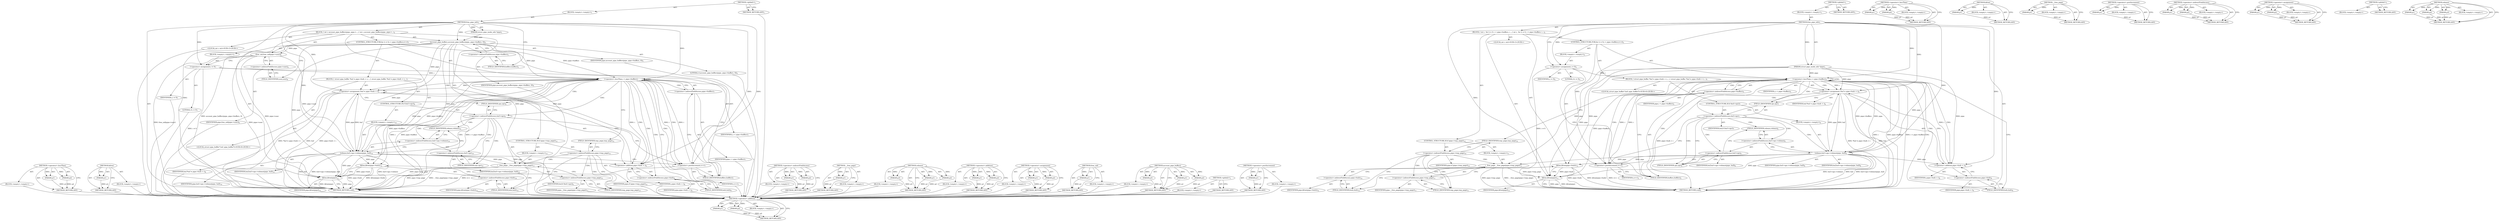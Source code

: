 digraph "&lt;operator&gt;.postIncrement" {
vulnerable_101 [label=<(METHOD,&lt;operator&gt;.addition)>];
vulnerable_102 [label=<(PARAM,p1)>];
vulnerable_103 [label=<(PARAM,p2)>];
vulnerable_104 [label=<(BLOCK,&lt;empty&gt;,&lt;empty&gt;)>];
vulnerable_105 [label=<(METHOD_RETURN,ANY)>];
vulnerable_6 [label=<(METHOD,&lt;global&gt;)<SUB>1</SUB>>];
vulnerable_7 [label=<(BLOCK,&lt;empty&gt;,&lt;empty&gt;)<SUB>1</SUB>>];
vulnerable_8 [label=<(METHOD,free_pipe_info)<SUB>1</SUB>>];
vulnerable_9 [label=<(PARAM,struct pipe_inode_info *pipe)<SUB>1</SUB>>];
vulnerable_10 [label=<(BLOCK,{
 	int i;
 
 	for (i = 0; i &lt; pipe-&gt;buffers; i...,{
 	int i;
 
 	for (i = 0; i &lt; pipe-&gt;buffers; i...)<SUB>2</SUB>>];
vulnerable_11 [label="<(LOCAL,int i: int)<SUB>3</SUB>>"];
vulnerable_12 [label=<(CONTROL_STRUCTURE,FOR,for (i = 0;i &lt; pipe-&gt;buffers;i++))<SUB>5</SUB>>];
vulnerable_13 [label=<(BLOCK,&lt;empty&gt;,&lt;empty&gt;)<SUB>5</SUB>>];
vulnerable_14 [label=<(&lt;operator&gt;.assignment,i = 0)<SUB>5</SUB>>];
vulnerable_15 [label=<(IDENTIFIER,i,i = 0)<SUB>5</SUB>>];
vulnerable_16 [label=<(LITERAL,0,i = 0)<SUB>5</SUB>>];
vulnerable_17 [label=<(&lt;operator&gt;.lessThan,i &lt; pipe-&gt;buffers)<SUB>5</SUB>>];
vulnerable_18 [label=<(IDENTIFIER,i,i &lt; pipe-&gt;buffers)<SUB>5</SUB>>];
vulnerable_19 [label=<(&lt;operator&gt;.indirectFieldAccess,pipe-&gt;buffers)<SUB>5</SUB>>];
vulnerable_20 [label=<(IDENTIFIER,pipe,i &lt; pipe-&gt;buffers)<SUB>5</SUB>>];
vulnerable_21 [label=<(FIELD_IDENTIFIER,buffers,buffers)<SUB>5</SUB>>];
vulnerable_22 [label=<(&lt;operator&gt;.postIncrement,i++)<SUB>5</SUB>>];
vulnerable_23 [label=<(IDENTIFIER,i,i++)<SUB>5</SUB>>];
vulnerable_24 [label=<(BLOCK,{
 		struct pipe_buffer *buf = pipe-&gt;bufs + i;
...,{
 		struct pipe_buffer *buf = pipe-&gt;bufs + i;
...)<SUB>5</SUB>>];
vulnerable_25 [label="<(LOCAL,struct pipe_buffer* buf: pipe_buffer*)<SUB>6</SUB>>"];
vulnerable_26 [label=<(&lt;operator&gt;.assignment,*buf = pipe-&gt;bufs + i)<SUB>6</SUB>>];
vulnerable_27 [label=<(IDENTIFIER,buf,*buf = pipe-&gt;bufs + i)<SUB>6</SUB>>];
vulnerable_28 [label=<(&lt;operator&gt;.addition,pipe-&gt;bufs + i)<SUB>6</SUB>>];
vulnerable_29 [label=<(&lt;operator&gt;.indirectFieldAccess,pipe-&gt;bufs)<SUB>6</SUB>>];
vulnerable_30 [label=<(IDENTIFIER,pipe,pipe-&gt;bufs + i)<SUB>6</SUB>>];
vulnerable_31 [label=<(FIELD_IDENTIFIER,bufs,bufs)<SUB>6</SUB>>];
vulnerable_32 [label=<(IDENTIFIER,i,pipe-&gt;bufs + i)<SUB>6</SUB>>];
vulnerable_33 [label=<(CONTROL_STRUCTURE,IF,if (buf-&gt;ops))<SUB>7</SUB>>];
vulnerable_34 [label=<(&lt;operator&gt;.indirectFieldAccess,buf-&gt;ops)<SUB>7</SUB>>];
vulnerable_35 [label=<(IDENTIFIER,buf,if (buf-&gt;ops))<SUB>7</SUB>>];
vulnerable_36 [label=<(FIELD_IDENTIFIER,ops,ops)<SUB>7</SUB>>];
vulnerable_37 [label=<(BLOCK,&lt;empty&gt;,&lt;empty&gt;)<SUB>8</SUB>>];
vulnerable_38 [label=<(release,buf-&gt;ops-&gt;release(pipe, buf))<SUB>8</SUB>>];
vulnerable_39 [label=<(&lt;operator&gt;.indirectFieldAccess,buf-&gt;ops-&gt;release)<SUB>8</SUB>>];
vulnerable_40 [label=<(&lt;operator&gt;.indirectFieldAccess,buf-&gt;ops)<SUB>8</SUB>>];
vulnerable_41 [label=<(IDENTIFIER,buf,buf-&gt;ops-&gt;release(pipe, buf))<SUB>8</SUB>>];
vulnerable_42 [label=<(FIELD_IDENTIFIER,ops,ops)<SUB>8</SUB>>];
vulnerable_43 [label=<(FIELD_IDENTIFIER,release,release)<SUB>8</SUB>>];
vulnerable_44 [label=<(IDENTIFIER,pipe,buf-&gt;ops-&gt;release(pipe, buf))<SUB>8</SUB>>];
vulnerable_45 [label=<(IDENTIFIER,buf,buf-&gt;ops-&gt;release(pipe, buf))<SUB>8</SUB>>];
vulnerable_46 [label=<(CONTROL_STRUCTURE,IF,if (pipe-&gt;tmp_page))<SUB>10</SUB>>];
vulnerable_47 [label=<(&lt;operator&gt;.indirectFieldAccess,pipe-&gt;tmp_page)<SUB>10</SUB>>];
vulnerable_48 [label=<(IDENTIFIER,pipe,if (pipe-&gt;tmp_page))<SUB>10</SUB>>];
vulnerable_49 [label=<(FIELD_IDENTIFIER,tmp_page,tmp_page)<SUB>10</SUB>>];
vulnerable_50 [label=<(BLOCK,&lt;empty&gt;,&lt;empty&gt;)<SUB>11</SUB>>];
vulnerable_51 [label=<(__free_page,__free_page(pipe-&gt;tmp_page))<SUB>11</SUB>>];
vulnerable_52 [label=<(&lt;operator&gt;.indirectFieldAccess,pipe-&gt;tmp_page)<SUB>11</SUB>>];
vulnerable_53 [label=<(IDENTIFIER,pipe,__free_page(pipe-&gt;tmp_page))<SUB>11</SUB>>];
vulnerable_54 [label=<(FIELD_IDENTIFIER,tmp_page,tmp_page)<SUB>11</SUB>>];
vulnerable_55 [label=<(kfree,kfree(pipe-&gt;bufs))<SUB>12</SUB>>];
vulnerable_56 [label=<(&lt;operator&gt;.indirectFieldAccess,pipe-&gt;bufs)<SUB>12</SUB>>];
vulnerable_57 [label=<(IDENTIFIER,pipe,kfree(pipe-&gt;bufs))<SUB>12</SUB>>];
vulnerable_58 [label=<(FIELD_IDENTIFIER,bufs,bufs)<SUB>12</SUB>>];
vulnerable_59 [label=<(kfree,kfree(pipe))<SUB>13</SUB>>];
vulnerable_60 [label=<(IDENTIFIER,pipe,kfree(pipe))<SUB>13</SUB>>];
vulnerable_61 [label=<(METHOD_RETURN,void)<SUB>1</SUB>>];
vulnerable_63 [label=<(METHOD_RETURN,ANY)<SUB>1</SUB>>];
vulnerable_87 [label=<(METHOD,&lt;operator&gt;.lessThan)>];
vulnerable_88 [label=<(PARAM,p1)>];
vulnerable_89 [label=<(PARAM,p2)>];
vulnerable_90 [label=<(BLOCK,&lt;empty&gt;,&lt;empty&gt;)>];
vulnerable_91 [label=<(METHOD_RETURN,ANY)>];
vulnerable_116 [label=<(METHOD,kfree)>];
vulnerable_117 [label=<(PARAM,p1)>];
vulnerable_118 [label=<(BLOCK,&lt;empty&gt;,&lt;empty&gt;)>];
vulnerable_119 [label=<(METHOD_RETURN,ANY)>];
vulnerable_112 [label=<(METHOD,__free_page)>];
vulnerable_113 [label=<(PARAM,p1)>];
vulnerable_114 [label=<(BLOCK,&lt;empty&gt;,&lt;empty&gt;)>];
vulnerable_115 [label=<(METHOD_RETURN,ANY)>];
vulnerable_97 [label=<(METHOD,&lt;operator&gt;.postIncrement)>];
vulnerable_98 [label=<(PARAM,p1)>];
vulnerable_99 [label=<(BLOCK,&lt;empty&gt;,&lt;empty&gt;)>];
vulnerable_100 [label=<(METHOD_RETURN,ANY)>];
vulnerable_92 [label=<(METHOD,&lt;operator&gt;.indirectFieldAccess)>];
vulnerable_93 [label=<(PARAM,p1)>];
vulnerable_94 [label=<(PARAM,p2)>];
vulnerable_95 [label=<(BLOCK,&lt;empty&gt;,&lt;empty&gt;)>];
vulnerable_96 [label=<(METHOD_RETURN,ANY)>];
vulnerable_82 [label=<(METHOD,&lt;operator&gt;.assignment)>];
vulnerable_83 [label=<(PARAM,p1)>];
vulnerable_84 [label=<(PARAM,p2)>];
vulnerable_85 [label=<(BLOCK,&lt;empty&gt;,&lt;empty&gt;)>];
vulnerable_86 [label=<(METHOD_RETURN,ANY)>];
vulnerable_76 [label=<(METHOD,&lt;global&gt;)<SUB>1</SUB>>];
vulnerable_77 [label=<(BLOCK,&lt;empty&gt;,&lt;empty&gt;)>];
vulnerable_78 [label=<(METHOD_RETURN,ANY)>];
vulnerable_106 [label=<(METHOD,release)>];
vulnerable_107 [label=<(PARAM,p1)>];
vulnerable_108 [label=<(PARAM,p2)>];
vulnerable_109 [label=<(PARAM,p3)>];
vulnerable_110 [label=<(BLOCK,&lt;empty&gt;,&lt;empty&gt;)>];
vulnerable_111 [label=<(METHOD_RETURN,ANY)>];
fixed_112 [label=<(METHOD,&lt;operator&gt;.lessThan)>];
fixed_113 [label=<(PARAM,p1)>];
fixed_114 [label=<(PARAM,p2)>];
fixed_115 [label=<(BLOCK,&lt;empty&gt;,&lt;empty&gt;)>];
fixed_116 [label=<(METHOD_RETURN,ANY)>];
fixed_136 [label=<(METHOD,kfree)>];
fixed_137 [label=<(PARAM,p1)>];
fixed_138 [label=<(BLOCK,&lt;empty&gt;,&lt;empty&gt;)>];
fixed_139 [label=<(METHOD_RETURN,ANY)>];
fixed_6 [label=<(METHOD,&lt;global&gt;)<SUB>1</SUB>>];
fixed_7 [label=<(BLOCK,&lt;empty&gt;,&lt;empty&gt;)<SUB>1</SUB>>];
fixed_8 [label=<(METHOD,free_pipe_info)<SUB>1</SUB>>];
fixed_9 [label=<(PARAM,struct pipe_inode_info *pipe)<SUB>1</SUB>>];
fixed_10 [label=<(BLOCK,{
 	int i;
 
	account_pipe_buffers(pipe, pipe-&gt;...,{
 	int i;
 
	account_pipe_buffers(pipe, pipe-&gt;...)<SUB>2</SUB>>];
fixed_11 [label="<(LOCAL,int i: int)<SUB>3</SUB>>"];
fixed_12 [label=<(account_pipe_buffers,account_pipe_buffers(pipe, pipe-&gt;buffers, 0))<SUB>5</SUB>>];
fixed_13 [label=<(IDENTIFIER,pipe,account_pipe_buffers(pipe, pipe-&gt;buffers, 0))<SUB>5</SUB>>];
fixed_14 [label=<(&lt;operator&gt;.indirectFieldAccess,pipe-&gt;buffers)<SUB>5</SUB>>];
fixed_15 [label=<(IDENTIFIER,pipe,account_pipe_buffers(pipe, pipe-&gt;buffers, 0))<SUB>5</SUB>>];
fixed_16 [label=<(FIELD_IDENTIFIER,buffers,buffers)<SUB>5</SUB>>];
fixed_17 [label=<(LITERAL,0,account_pipe_buffers(pipe, pipe-&gt;buffers, 0))<SUB>5</SUB>>];
fixed_18 [label=<(free_uid,free_uid(pipe-&gt;user))<SUB>6</SUB>>];
fixed_19 [label=<(&lt;operator&gt;.indirectFieldAccess,pipe-&gt;user)<SUB>6</SUB>>];
fixed_20 [label=<(IDENTIFIER,pipe,free_uid(pipe-&gt;user))<SUB>6</SUB>>];
fixed_21 [label=<(FIELD_IDENTIFIER,user,user)<SUB>6</SUB>>];
fixed_22 [label=<(CONTROL_STRUCTURE,FOR,for (i = 0;i &lt; pipe-&gt;buffers;i++))<SUB>7</SUB>>];
fixed_23 [label=<(BLOCK,&lt;empty&gt;,&lt;empty&gt;)<SUB>7</SUB>>];
fixed_24 [label=<(&lt;operator&gt;.assignment,i = 0)<SUB>7</SUB>>];
fixed_25 [label=<(IDENTIFIER,i,i = 0)<SUB>7</SUB>>];
fixed_26 [label=<(LITERAL,0,i = 0)<SUB>7</SUB>>];
fixed_27 [label=<(&lt;operator&gt;.lessThan,i &lt; pipe-&gt;buffers)<SUB>7</SUB>>];
fixed_28 [label=<(IDENTIFIER,i,i &lt; pipe-&gt;buffers)<SUB>7</SUB>>];
fixed_29 [label=<(&lt;operator&gt;.indirectFieldAccess,pipe-&gt;buffers)<SUB>7</SUB>>];
fixed_30 [label=<(IDENTIFIER,pipe,i &lt; pipe-&gt;buffers)<SUB>7</SUB>>];
fixed_31 [label=<(FIELD_IDENTIFIER,buffers,buffers)<SUB>7</SUB>>];
fixed_32 [label=<(&lt;operator&gt;.postIncrement,i++)<SUB>7</SUB>>];
fixed_33 [label=<(IDENTIFIER,i,i++)<SUB>7</SUB>>];
fixed_34 [label=<(BLOCK,{
 		struct pipe_buffer *buf = pipe-&gt;bufs + i;
...,{
 		struct pipe_buffer *buf = pipe-&gt;bufs + i;
...)<SUB>7</SUB>>];
fixed_35 [label="<(LOCAL,struct pipe_buffer* buf: pipe_buffer*)<SUB>8</SUB>>"];
fixed_36 [label=<(&lt;operator&gt;.assignment,*buf = pipe-&gt;bufs + i)<SUB>8</SUB>>];
fixed_37 [label=<(IDENTIFIER,buf,*buf = pipe-&gt;bufs + i)<SUB>8</SUB>>];
fixed_38 [label=<(&lt;operator&gt;.addition,pipe-&gt;bufs + i)<SUB>8</SUB>>];
fixed_39 [label=<(&lt;operator&gt;.indirectFieldAccess,pipe-&gt;bufs)<SUB>8</SUB>>];
fixed_40 [label=<(IDENTIFIER,pipe,pipe-&gt;bufs + i)<SUB>8</SUB>>];
fixed_41 [label=<(FIELD_IDENTIFIER,bufs,bufs)<SUB>8</SUB>>];
fixed_42 [label=<(IDENTIFIER,i,pipe-&gt;bufs + i)<SUB>8</SUB>>];
fixed_43 [label=<(CONTROL_STRUCTURE,IF,if (buf-&gt;ops))<SUB>9</SUB>>];
fixed_44 [label=<(&lt;operator&gt;.indirectFieldAccess,buf-&gt;ops)<SUB>9</SUB>>];
fixed_45 [label=<(IDENTIFIER,buf,if (buf-&gt;ops))<SUB>9</SUB>>];
fixed_46 [label=<(FIELD_IDENTIFIER,ops,ops)<SUB>9</SUB>>];
fixed_47 [label=<(BLOCK,&lt;empty&gt;,&lt;empty&gt;)<SUB>10</SUB>>];
fixed_48 [label=<(release,buf-&gt;ops-&gt;release(pipe, buf))<SUB>10</SUB>>];
fixed_49 [label=<(&lt;operator&gt;.indirectFieldAccess,buf-&gt;ops-&gt;release)<SUB>10</SUB>>];
fixed_50 [label=<(&lt;operator&gt;.indirectFieldAccess,buf-&gt;ops)<SUB>10</SUB>>];
fixed_51 [label=<(IDENTIFIER,buf,buf-&gt;ops-&gt;release(pipe, buf))<SUB>10</SUB>>];
fixed_52 [label=<(FIELD_IDENTIFIER,ops,ops)<SUB>10</SUB>>];
fixed_53 [label=<(FIELD_IDENTIFIER,release,release)<SUB>10</SUB>>];
fixed_54 [label=<(IDENTIFIER,pipe,buf-&gt;ops-&gt;release(pipe, buf))<SUB>10</SUB>>];
fixed_55 [label=<(IDENTIFIER,buf,buf-&gt;ops-&gt;release(pipe, buf))<SUB>10</SUB>>];
fixed_56 [label=<(CONTROL_STRUCTURE,IF,if (pipe-&gt;tmp_page))<SUB>12</SUB>>];
fixed_57 [label=<(&lt;operator&gt;.indirectFieldAccess,pipe-&gt;tmp_page)<SUB>12</SUB>>];
fixed_58 [label=<(IDENTIFIER,pipe,if (pipe-&gt;tmp_page))<SUB>12</SUB>>];
fixed_59 [label=<(FIELD_IDENTIFIER,tmp_page,tmp_page)<SUB>12</SUB>>];
fixed_60 [label=<(BLOCK,&lt;empty&gt;,&lt;empty&gt;)<SUB>13</SUB>>];
fixed_61 [label=<(__free_page,__free_page(pipe-&gt;tmp_page))<SUB>13</SUB>>];
fixed_62 [label=<(&lt;operator&gt;.indirectFieldAccess,pipe-&gt;tmp_page)<SUB>13</SUB>>];
fixed_63 [label=<(IDENTIFIER,pipe,__free_page(pipe-&gt;tmp_page))<SUB>13</SUB>>];
fixed_64 [label=<(FIELD_IDENTIFIER,tmp_page,tmp_page)<SUB>13</SUB>>];
fixed_65 [label=<(kfree,kfree(pipe-&gt;bufs))<SUB>14</SUB>>];
fixed_66 [label=<(&lt;operator&gt;.indirectFieldAccess,pipe-&gt;bufs)<SUB>14</SUB>>];
fixed_67 [label=<(IDENTIFIER,pipe,kfree(pipe-&gt;bufs))<SUB>14</SUB>>];
fixed_68 [label=<(FIELD_IDENTIFIER,bufs,bufs)<SUB>14</SUB>>];
fixed_69 [label=<(kfree,kfree(pipe))<SUB>15</SUB>>];
fixed_70 [label=<(IDENTIFIER,pipe,kfree(pipe))<SUB>15</SUB>>];
fixed_71 [label=<(METHOD_RETURN,void)<SUB>1</SUB>>];
fixed_73 [label=<(METHOD_RETURN,ANY)<SUB>1</SUB>>];
fixed_98 [label=<(METHOD,&lt;operator&gt;.indirectFieldAccess)>];
fixed_99 [label=<(PARAM,p1)>];
fixed_100 [label=<(PARAM,p2)>];
fixed_101 [label=<(BLOCK,&lt;empty&gt;,&lt;empty&gt;)>];
fixed_102 [label=<(METHOD_RETURN,ANY)>];
fixed_132 [label=<(METHOD,__free_page)>];
fixed_133 [label=<(PARAM,p1)>];
fixed_134 [label=<(BLOCK,&lt;empty&gt;,&lt;empty&gt;)>];
fixed_135 [label=<(METHOD_RETURN,ANY)>];
fixed_126 [label=<(METHOD,release)>];
fixed_127 [label=<(PARAM,p1)>];
fixed_128 [label=<(PARAM,p2)>];
fixed_129 [label=<(PARAM,p3)>];
fixed_130 [label=<(BLOCK,&lt;empty&gt;,&lt;empty&gt;)>];
fixed_131 [label=<(METHOD_RETURN,ANY)>];
fixed_121 [label=<(METHOD,&lt;operator&gt;.addition)>];
fixed_122 [label=<(PARAM,p1)>];
fixed_123 [label=<(PARAM,p2)>];
fixed_124 [label=<(BLOCK,&lt;empty&gt;,&lt;empty&gt;)>];
fixed_125 [label=<(METHOD_RETURN,ANY)>];
fixed_107 [label=<(METHOD,&lt;operator&gt;.assignment)>];
fixed_108 [label=<(PARAM,p1)>];
fixed_109 [label=<(PARAM,p2)>];
fixed_110 [label=<(BLOCK,&lt;empty&gt;,&lt;empty&gt;)>];
fixed_111 [label=<(METHOD_RETURN,ANY)>];
fixed_103 [label=<(METHOD,free_uid)>];
fixed_104 [label=<(PARAM,p1)>];
fixed_105 [label=<(BLOCK,&lt;empty&gt;,&lt;empty&gt;)>];
fixed_106 [label=<(METHOD_RETURN,ANY)>];
fixed_92 [label=<(METHOD,account_pipe_buffers)>];
fixed_93 [label=<(PARAM,p1)>];
fixed_94 [label=<(PARAM,p2)>];
fixed_95 [label=<(PARAM,p3)>];
fixed_96 [label=<(BLOCK,&lt;empty&gt;,&lt;empty&gt;)>];
fixed_97 [label=<(METHOD_RETURN,ANY)>];
fixed_86 [label=<(METHOD,&lt;global&gt;)<SUB>1</SUB>>];
fixed_87 [label=<(BLOCK,&lt;empty&gt;,&lt;empty&gt;)>];
fixed_88 [label=<(METHOD_RETURN,ANY)>];
fixed_117 [label=<(METHOD,&lt;operator&gt;.postIncrement)>];
fixed_118 [label=<(PARAM,p1)>];
fixed_119 [label=<(BLOCK,&lt;empty&gt;,&lt;empty&gt;)>];
fixed_120 [label=<(METHOD_RETURN,ANY)>];
vulnerable_101 -> vulnerable_102  [key=0, label="AST: "];
vulnerable_101 -> vulnerable_102  [key=1, label="DDG: "];
vulnerable_101 -> vulnerable_104  [key=0, label="AST: "];
vulnerable_101 -> vulnerable_103  [key=0, label="AST: "];
vulnerable_101 -> vulnerable_103  [key=1, label="DDG: "];
vulnerable_101 -> vulnerable_105  [key=0, label="AST: "];
vulnerable_101 -> vulnerable_105  [key=1, label="CFG: "];
vulnerable_102 -> vulnerable_105  [key=0, label="DDG: p1"];
vulnerable_103 -> vulnerable_105  [key=0, label="DDG: p2"];
vulnerable_6 -> vulnerable_7  [key=0, label="AST: "];
vulnerable_6 -> vulnerable_63  [key=0, label="AST: "];
vulnerable_6 -> vulnerable_63  [key=1, label="CFG: "];
vulnerable_7 -> vulnerable_8  [key=0, label="AST: "];
vulnerable_8 -> vulnerable_9  [key=0, label="AST: "];
vulnerable_8 -> vulnerable_9  [key=1, label="DDG: "];
vulnerable_8 -> vulnerable_10  [key=0, label="AST: "];
vulnerable_8 -> vulnerable_61  [key=0, label="AST: "];
vulnerable_8 -> vulnerable_14  [key=0, label="CFG: "];
vulnerable_8 -> vulnerable_14  [key=1, label="DDG: "];
vulnerable_8 -> vulnerable_59  [key=0, label="DDG: "];
vulnerable_8 -> vulnerable_17  [key=0, label="DDG: "];
vulnerable_8 -> vulnerable_22  [key=0, label="DDG: "];
vulnerable_8 -> vulnerable_26  [key=0, label="DDG: "];
vulnerable_8 -> vulnerable_28  [key=0, label="DDG: "];
vulnerable_8 -> vulnerable_38  [key=0, label="DDG: "];
vulnerable_9 -> vulnerable_55  [key=0, label="DDG: pipe"];
vulnerable_9 -> vulnerable_59  [key=0, label="DDG: pipe"];
vulnerable_9 -> vulnerable_17  [key=0, label="DDG: pipe"];
vulnerable_9 -> vulnerable_26  [key=0, label="DDG: pipe"];
vulnerable_9 -> vulnerable_51  [key=0, label="DDG: pipe"];
vulnerable_9 -> vulnerable_28  [key=0, label="DDG: pipe"];
vulnerable_9 -> vulnerable_38  [key=0, label="DDG: pipe"];
vulnerable_10 -> vulnerable_11  [key=0, label="AST: "];
vulnerable_10 -> vulnerable_12  [key=0, label="AST: "];
vulnerable_10 -> vulnerable_46  [key=0, label="AST: "];
vulnerable_10 -> vulnerable_55  [key=0, label="AST: "];
vulnerable_10 -> vulnerable_59  [key=0, label="AST: "];
vulnerable_12 -> vulnerable_13  [key=0, label="AST: "];
vulnerable_12 -> vulnerable_17  [key=0, label="AST: "];
vulnerable_12 -> vulnerable_22  [key=0, label="AST: "];
vulnerable_12 -> vulnerable_24  [key=0, label="AST: "];
vulnerable_13 -> vulnerable_14  [key=0, label="AST: "];
vulnerable_14 -> vulnerable_15  [key=0, label="AST: "];
vulnerable_14 -> vulnerable_16  [key=0, label="AST: "];
vulnerable_14 -> vulnerable_21  [key=0, label="CFG: "];
vulnerable_14 -> vulnerable_61  [key=0, label="DDG: i = 0"];
vulnerable_14 -> vulnerable_17  [key=0, label="DDG: i"];
vulnerable_17 -> vulnerable_18  [key=0, label="AST: "];
vulnerable_17 -> vulnerable_19  [key=0, label="AST: "];
vulnerable_17 -> vulnerable_19  [key=1, label="CDG: "];
vulnerable_17 -> vulnerable_31  [key=0, label="CFG: "];
vulnerable_17 -> vulnerable_31  [key=1, label="CDG: "];
vulnerable_17 -> vulnerable_49  [key=0, label="CFG: "];
vulnerable_17 -> vulnerable_61  [key=0, label="DDG: i"];
vulnerable_17 -> vulnerable_61  [key=1, label="DDG: pipe-&gt;buffers"];
vulnerable_17 -> vulnerable_61  [key=2, label="DDG: i &lt; pipe-&gt;buffers"];
vulnerable_17 -> vulnerable_59  [key=0, label="DDG: pipe-&gt;buffers"];
vulnerable_17 -> vulnerable_22  [key=0, label="DDG: i"];
vulnerable_17 -> vulnerable_22  [key=1, label="CDG: "];
vulnerable_17 -> vulnerable_26  [key=0, label="DDG: i"];
vulnerable_17 -> vulnerable_26  [key=1, label="CDG: "];
vulnerable_17 -> vulnerable_28  [key=0, label="DDG: i"];
vulnerable_17 -> vulnerable_28  [key=1, label="CDG: "];
vulnerable_17 -> vulnerable_38  [key=0, label="DDG: pipe-&gt;buffers"];
vulnerable_17 -> vulnerable_17  [key=0, label="CDG: "];
vulnerable_17 -> vulnerable_34  [key=0, label="CDG: "];
vulnerable_17 -> vulnerable_21  [key=0, label="CDG: "];
vulnerable_17 -> vulnerable_36  [key=0, label="CDG: "];
vulnerable_17 -> vulnerable_29  [key=0, label="CDG: "];
vulnerable_19 -> vulnerable_20  [key=0, label="AST: "];
vulnerable_19 -> vulnerable_21  [key=0, label="AST: "];
vulnerable_19 -> vulnerable_17  [key=0, label="CFG: "];
vulnerable_21 -> vulnerable_19  [key=0, label="CFG: "];
vulnerable_22 -> vulnerable_23  [key=0, label="AST: "];
vulnerable_22 -> vulnerable_21  [key=0, label="CFG: "];
vulnerable_22 -> vulnerable_61  [key=0, label="DDG: i++"];
vulnerable_22 -> vulnerable_17  [key=0, label="DDG: i"];
vulnerable_24 -> vulnerable_25  [key=0, label="AST: "];
vulnerable_24 -> vulnerable_26  [key=0, label="AST: "];
vulnerable_24 -> vulnerable_33  [key=0, label="AST: "];
vulnerable_26 -> vulnerable_27  [key=0, label="AST: "];
vulnerable_26 -> vulnerable_28  [key=0, label="AST: "];
vulnerable_26 -> vulnerable_36  [key=0, label="CFG: "];
vulnerable_26 -> vulnerable_61  [key=0, label="DDG: buf"];
vulnerable_26 -> vulnerable_61  [key=1, label="DDG: pipe-&gt;bufs + i"];
vulnerable_26 -> vulnerable_61  [key=2, label="DDG: *buf = pipe-&gt;bufs + i"];
vulnerable_26 -> vulnerable_38  [key=0, label="DDG: buf"];
vulnerable_28 -> vulnerable_29  [key=0, label="AST: "];
vulnerable_28 -> vulnerable_32  [key=0, label="AST: "];
vulnerable_28 -> vulnerable_26  [key=0, label="CFG: "];
vulnerable_29 -> vulnerable_30  [key=0, label="AST: "];
vulnerable_29 -> vulnerable_31  [key=0, label="AST: "];
vulnerable_29 -> vulnerable_28  [key=0, label="CFG: "];
vulnerable_31 -> vulnerable_29  [key=0, label="CFG: "];
vulnerable_33 -> vulnerable_34  [key=0, label="AST: "];
vulnerable_33 -> vulnerable_37  [key=0, label="AST: "];
vulnerable_34 -> vulnerable_35  [key=0, label="AST: "];
vulnerable_34 -> vulnerable_36  [key=0, label="AST: "];
vulnerable_34 -> vulnerable_42  [key=0, label="CFG: "];
vulnerable_34 -> vulnerable_42  [key=1, label="CDG: "];
vulnerable_34 -> vulnerable_22  [key=0, label="CFG: "];
vulnerable_34 -> vulnerable_38  [key=0, label="CDG: "];
vulnerable_34 -> vulnerable_40  [key=0, label="CDG: "];
vulnerable_34 -> vulnerable_39  [key=0, label="CDG: "];
vulnerable_34 -> vulnerable_43  [key=0, label="CDG: "];
vulnerable_36 -> vulnerable_34  [key=0, label="CFG: "];
vulnerable_37 -> vulnerable_38  [key=0, label="AST: "];
vulnerable_38 -> vulnerable_39  [key=0, label="AST: "];
vulnerable_38 -> vulnerable_44  [key=0, label="AST: "];
vulnerable_38 -> vulnerable_45  [key=0, label="AST: "];
vulnerable_38 -> vulnerable_22  [key=0, label="CFG: "];
vulnerable_38 -> vulnerable_61  [key=0, label="DDG: buf-&gt;ops-&gt;release"];
vulnerable_38 -> vulnerable_61  [key=1, label="DDG: buf"];
vulnerable_38 -> vulnerable_61  [key=2, label="DDG: buf-&gt;ops-&gt;release(pipe, buf)"];
vulnerable_38 -> vulnerable_55  [key=0, label="DDG: pipe"];
vulnerable_38 -> vulnerable_59  [key=0, label="DDG: pipe"];
vulnerable_38 -> vulnerable_17  [key=0, label="DDG: pipe"];
vulnerable_38 -> vulnerable_26  [key=0, label="DDG: pipe"];
vulnerable_38 -> vulnerable_51  [key=0, label="DDG: pipe"];
vulnerable_38 -> vulnerable_28  [key=0, label="DDG: pipe"];
vulnerable_39 -> vulnerable_40  [key=0, label="AST: "];
vulnerable_39 -> vulnerable_43  [key=0, label="AST: "];
vulnerable_39 -> vulnerable_38  [key=0, label="CFG: "];
vulnerable_40 -> vulnerable_41  [key=0, label="AST: "];
vulnerable_40 -> vulnerable_42  [key=0, label="AST: "];
vulnerable_40 -> vulnerable_43  [key=0, label="CFG: "];
vulnerable_42 -> vulnerable_40  [key=0, label="CFG: "];
vulnerable_43 -> vulnerable_39  [key=0, label="CFG: "];
vulnerable_46 -> vulnerable_47  [key=0, label="AST: "];
vulnerable_46 -> vulnerable_50  [key=0, label="AST: "];
vulnerable_47 -> vulnerable_48  [key=0, label="AST: "];
vulnerable_47 -> vulnerable_49  [key=0, label="AST: "];
vulnerable_47 -> vulnerable_54  [key=0, label="CFG: "];
vulnerable_47 -> vulnerable_54  [key=1, label="CDG: "];
vulnerable_47 -> vulnerable_58  [key=0, label="CFG: "];
vulnerable_47 -> vulnerable_51  [key=0, label="CDG: "];
vulnerable_47 -> vulnerable_52  [key=0, label="CDG: "];
vulnerable_49 -> vulnerable_47  [key=0, label="CFG: "];
vulnerable_50 -> vulnerable_51  [key=0, label="AST: "];
vulnerable_51 -> vulnerable_52  [key=0, label="AST: "];
vulnerable_51 -> vulnerable_58  [key=0, label="CFG: "];
vulnerable_51 -> vulnerable_61  [key=0, label="DDG: pipe-&gt;tmp_page"];
vulnerable_51 -> vulnerable_61  [key=1, label="DDG: __free_page(pipe-&gt;tmp_page)"];
vulnerable_51 -> vulnerable_59  [key=0, label="DDG: pipe-&gt;tmp_page"];
vulnerable_52 -> vulnerable_53  [key=0, label="AST: "];
vulnerable_52 -> vulnerable_54  [key=0, label="AST: "];
vulnerable_52 -> vulnerable_51  [key=0, label="CFG: "];
vulnerable_54 -> vulnerable_52  [key=0, label="CFG: "];
vulnerable_55 -> vulnerable_56  [key=0, label="AST: "];
vulnerable_55 -> vulnerable_59  [key=0, label="CFG: "];
vulnerable_55 -> vulnerable_59  [key=1, label="DDG: pipe-&gt;bufs"];
vulnerable_55 -> vulnerable_61  [key=0, label="DDG: pipe-&gt;bufs"];
vulnerable_55 -> vulnerable_61  [key=1, label="DDG: kfree(pipe-&gt;bufs)"];
vulnerable_56 -> vulnerable_57  [key=0, label="AST: "];
vulnerable_56 -> vulnerable_58  [key=0, label="AST: "];
vulnerable_56 -> vulnerable_55  [key=0, label="CFG: "];
vulnerable_58 -> vulnerable_56  [key=0, label="CFG: "];
vulnerable_59 -> vulnerable_60  [key=0, label="AST: "];
vulnerable_59 -> vulnerable_61  [key=0, label="CFG: "];
vulnerable_59 -> vulnerable_61  [key=1, label="DDG: pipe"];
vulnerable_59 -> vulnerable_61  [key=2, label="DDG: kfree(pipe)"];
vulnerable_87 -> vulnerable_88  [key=0, label="AST: "];
vulnerable_87 -> vulnerable_88  [key=1, label="DDG: "];
vulnerable_87 -> vulnerable_90  [key=0, label="AST: "];
vulnerable_87 -> vulnerable_89  [key=0, label="AST: "];
vulnerable_87 -> vulnerable_89  [key=1, label="DDG: "];
vulnerable_87 -> vulnerable_91  [key=0, label="AST: "];
vulnerable_87 -> vulnerable_91  [key=1, label="CFG: "];
vulnerable_88 -> vulnerable_91  [key=0, label="DDG: p1"];
vulnerable_89 -> vulnerable_91  [key=0, label="DDG: p2"];
vulnerable_116 -> vulnerable_117  [key=0, label="AST: "];
vulnerable_116 -> vulnerable_117  [key=1, label="DDG: "];
vulnerable_116 -> vulnerable_118  [key=0, label="AST: "];
vulnerable_116 -> vulnerable_119  [key=0, label="AST: "];
vulnerable_116 -> vulnerable_119  [key=1, label="CFG: "];
vulnerable_117 -> vulnerable_119  [key=0, label="DDG: p1"];
vulnerable_112 -> vulnerable_113  [key=0, label="AST: "];
vulnerable_112 -> vulnerable_113  [key=1, label="DDG: "];
vulnerable_112 -> vulnerable_114  [key=0, label="AST: "];
vulnerable_112 -> vulnerable_115  [key=0, label="AST: "];
vulnerable_112 -> vulnerable_115  [key=1, label="CFG: "];
vulnerable_113 -> vulnerable_115  [key=0, label="DDG: p1"];
vulnerable_97 -> vulnerable_98  [key=0, label="AST: "];
vulnerable_97 -> vulnerable_98  [key=1, label="DDG: "];
vulnerable_97 -> vulnerable_99  [key=0, label="AST: "];
vulnerable_97 -> vulnerable_100  [key=0, label="AST: "];
vulnerable_97 -> vulnerable_100  [key=1, label="CFG: "];
vulnerable_98 -> vulnerable_100  [key=0, label="DDG: p1"];
vulnerable_92 -> vulnerable_93  [key=0, label="AST: "];
vulnerable_92 -> vulnerable_93  [key=1, label="DDG: "];
vulnerable_92 -> vulnerable_95  [key=0, label="AST: "];
vulnerable_92 -> vulnerable_94  [key=0, label="AST: "];
vulnerable_92 -> vulnerable_94  [key=1, label="DDG: "];
vulnerable_92 -> vulnerable_96  [key=0, label="AST: "];
vulnerable_92 -> vulnerable_96  [key=1, label="CFG: "];
vulnerable_93 -> vulnerable_96  [key=0, label="DDG: p1"];
vulnerable_94 -> vulnerable_96  [key=0, label="DDG: p2"];
vulnerable_82 -> vulnerable_83  [key=0, label="AST: "];
vulnerable_82 -> vulnerable_83  [key=1, label="DDG: "];
vulnerable_82 -> vulnerable_85  [key=0, label="AST: "];
vulnerable_82 -> vulnerable_84  [key=0, label="AST: "];
vulnerable_82 -> vulnerable_84  [key=1, label="DDG: "];
vulnerable_82 -> vulnerable_86  [key=0, label="AST: "];
vulnerable_82 -> vulnerable_86  [key=1, label="CFG: "];
vulnerable_83 -> vulnerable_86  [key=0, label="DDG: p1"];
vulnerable_84 -> vulnerable_86  [key=0, label="DDG: p2"];
vulnerable_76 -> vulnerable_77  [key=0, label="AST: "];
vulnerable_76 -> vulnerable_78  [key=0, label="AST: "];
vulnerable_76 -> vulnerable_78  [key=1, label="CFG: "];
vulnerable_106 -> vulnerable_107  [key=0, label="AST: "];
vulnerable_106 -> vulnerable_107  [key=1, label="DDG: "];
vulnerable_106 -> vulnerable_110  [key=0, label="AST: "];
vulnerable_106 -> vulnerable_108  [key=0, label="AST: "];
vulnerable_106 -> vulnerable_108  [key=1, label="DDG: "];
vulnerable_106 -> vulnerable_111  [key=0, label="AST: "];
vulnerable_106 -> vulnerable_111  [key=1, label="CFG: "];
vulnerable_106 -> vulnerable_109  [key=0, label="AST: "];
vulnerable_106 -> vulnerable_109  [key=1, label="DDG: "];
vulnerable_107 -> vulnerable_111  [key=0, label="DDG: p1"];
vulnerable_108 -> vulnerable_111  [key=0, label="DDG: p2"];
vulnerable_109 -> vulnerable_111  [key=0, label="DDG: p3"];
fixed_112 -> fixed_113  [key=0, label="AST: "];
fixed_112 -> fixed_113  [key=1, label="DDG: "];
fixed_112 -> fixed_115  [key=0, label="AST: "];
fixed_112 -> fixed_114  [key=0, label="AST: "];
fixed_112 -> fixed_114  [key=1, label="DDG: "];
fixed_112 -> fixed_116  [key=0, label="AST: "];
fixed_112 -> fixed_116  [key=1, label="CFG: "];
fixed_113 -> fixed_116  [key=0, label="DDG: p1"];
fixed_114 -> fixed_116  [key=0, label="DDG: p2"];
fixed_115 -> vulnerable_101  [key=0];
fixed_116 -> vulnerable_101  [key=0];
fixed_136 -> fixed_137  [key=0, label="AST: "];
fixed_136 -> fixed_137  [key=1, label="DDG: "];
fixed_136 -> fixed_138  [key=0, label="AST: "];
fixed_136 -> fixed_139  [key=0, label="AST: "];
fixed_136 -> fixed_139  [key=1, label="CFG: "];
fixed_137 -> fixed_139  [key=0, label="DDG: p1"];
fixed_138 -> vulnerable_101  [key=0];
fixed_139 -> vulnerable_101  [key=0];
fixed_6 -> fixed_7  [key=0, label="AST: "];
fixed_6 -> fixed_73  [key=0, label="AST: "];
fixed_6 -> fixed_73  [key=1, label="CFG: "];
fixed_7 -> fixed_8  [key=0, label="AST: "];
fixed_8 -> fixed_9  [key=0, label="AST: "];
fixed_8 -> fixed_9  [key=1, label="DDG: "];
fixed_8 -> fixed_10  [key=0, label="AST: "];
fixed_8 -> fixed_71  [key=0, label="AST: "];
fixed_8 -> fixed_16  [key=0, label="CFG: "];
fixed_8 -> fixed_12  [key=0, label="DDG: "];
fixed_8 -> fixed_69  [key=0, label="DDG: "];
fixed_8 -> fixed_24  [key=0, label="DDG: "];
fixed_8 -> fixed_27  [key=0, label="DDG: "];
fixed_8 -> fixed_32  [key=0, label="DDG: "];
fixed_8 -> fixed_36  [key=0, label="DDG: "];
fixed_8 -> fixed_38  [key=0, label="DDG: "];
fixed_8 -> fixed_48  [key=0, label="DDG: "];
fixed_9 -> fixed_12  [key=0, label="DDG: pipe"];
fixed_10 -> fixed_11  [key=0, label="AST: "];
fixed_10 -> fixed_12  [key=0, label="AST: "];
fixed_10 -> fixed_18  [key=0, label="AST: "];
fixed_10 -> fixed_22  [key=0, label="AST: "];
fixed_10 -> fixed_56  [key=0, label="AST: "];
fixed_10 -> fixed_65  [key=0, label="AST: "];
fixed_10 -> fixed_69  [key=0, label="AST: "];
fixed_11 -> vulnerable_101  [key=0];
fixed_12 -> fixed_13  [key=0, label="AST: "];
fixed_12 -> fixed_14  [key=0, label="AST: "];
fixed_12 -> fixed_17  [key=0, label="AST: "];
fixed_12 -> fixed_21  [key=0, label="CFG: "];
fixed_12 -> fixed_71  [key=0, label="DDG: account_pipe_buffers(pipe, pipe-&gt;buffers, 0)"];
fixed_12 -> fixed_18  [key=0, label="DDG: pipe"];
fixed_12 -> fixed_65  [key=0, label="DDG: pipe"];
fixed_12 -> fixed_69  [key=0, label="DDG: pipe"];
fixed_12 -> fixed_27  [key=0, label="DDG: pipe"];
fixed_12 -> fixed_27  [key=1, label="DDG: pipe-&gt;buffers"];
fixed_12 -> fixed_36  [key=0, label="DDG: pipe"];
fixed_12 -> fixed_61  [key=0, label="DDG: pipe"];
fixed_12 -> fixed_38  [key=0, label="DDG: pipe"];
fixed_12 -> fixed_48  [key=0, label="DDG: pipe"];
fixed_13 -> vulnerable_101  [key=0];
fixed_14 -> fixed_15  [key=0, label="AST: "];
fixed_14 -> fixed_16  [key=0, label="AST: "];
fixed_14 -> fixed_12  [key=0, label="CFG: "];
fixed_15 -> vulnerable_101  [key=0];
fixed_16 -> fixed_14  [key=0, label="CFG: "];
fixed_17 -> vulnerable_101  [key=0];
fixed_18 -> fixed_19  [key=0, label="AST: "];
fixed_18 -> fixed_24  [key=0, label="CFG: "];
fixed_18 -> fixed_71  [key=0, label="DDG: pipe-&gt;user"];
fixed_18 -> fixed_71  [key=1, label="DDG: free_uid(pipe-&gt;user)"];
fixed_18 -> fixed_69  [key=0, label="DDG: pipe-&gt;user"];
fixed_18 -> fixed_48  [key=0, label="DDG: pipe-&gt;user"];
fixed_19 -> fixed_20  [key=0, label="AST: "];
fixed_19 -> fixed_21  [key=0, label="AST: "];
fixed_19 -> fixed_18  [key=0, label="CFG: "];
fixed_20 -> vulnerable_101  [key=0];
fixed_21 -> fixed_19  [key=0, label="CFG: "];
fixed_22 -> fixed_23  [key=0, label="AST: "];
fixed_22 -> fixed_27  [key=0, label="AST: "];
fixed_22 -> fixed_32  [key=0, label="AST: "];
fixed_22 -> fixed_34  [key=0, label="AST: "];
fixed_23 -> fixed_24  [key=0, label="AST: "];
fixed_24 -> fixed_25  [key=0, label="AST: "];
fixed_24 -> fixed_26  [key=0, label="AST: "];
fixed_24 -> fixed_31  [key=0, label="CFG: "];
fixed_24 -> fixed_71  [key=0, label="DDG: i = 0"];
fixed_24 -> fixed_27  [key=0, label="DDG: i"];
fixed_25 -> vulnerable_101  [key=0];
fixed_26 -> vulnerable_101  [key=0];
fixed_27 -> fixed_28  [key=0, label="AST: "];
fixed_27 -> fixed_29  [key=0, label="AST: "];
fixed_27 -> fixed_29  [key=1, label="CDG: "];
fixed_27 -> fixed_41  [key=0, label="CFG: "];
fixed_27 -> fixed_41  [key=1, label="CDG: "];
fixed_27 -> fixed_59  [key=0, label="CFG: "];
fixed_27 -> fixed_71  [key=0, label="DDG: i"];
fixed_27 -> fixed_71  [key=1, label="DDG: pipe-&gt;buffers"];
fixed_27 -> fixed_71  [key=2, label="DDG: i &lt; pipe-&gt;buffers"];
fixed_27 -> fixed_69  [key=0, label="DDG: pipe-&gt;buffers"];
fixed_27 -> fixed_32  [key=0, label="DDG: i"];
fixed_27 -> fixed_32  [key=1, label="CDG: "];
fixed_27 -> fixed_36  [key=0, label="DDG: i"];
fixed_27 -> fixed_36  [key=1, label="CDG: "];
fixed_27 -> fixed_38  [key=0, label="DDG: i"];
fixed_27 -> fixed_38  [key=1, label="CDG: "];
fixed_27 -> fixed_48  [key=0, label="DDG: pipe-&gt;buffers"];
fixed_27 -> fixed_46  [key=0, label="CDG: "];
fixed_27 -> fixed_27  [key=0, label="CDG: "];
fixed_27 -> fixed_44  [key=0, label="CDG: "];
fixed_27 -> fixed_39  [key=0, label="CDG: "];
fixed_27 -> fixed_31  [key=0, label="CDG: "];
fixed_28 -> vulnerable_101  [key=0];
fixed_29 -> fixed_30  [key=0, label="AST: "];
fixed_29 -> fixed_31  [key=0, label="AST: "];
fixed_29 -> fixed_27  [key=0, label="CFG: "];
fixed_30 -> vulnerable_101  [key=0];
fixed_31 -> fixed_29  [key=0, label="CFG: "];
fixed_32 -> fixed_33  [key=0, label="AST: "];
fixed_32 -> fixed_31  [key=0, label="CFG: "];
fixed_32 -> fixed_71  [key=0, label="DDG: i++"];
fixed_32 -> fixed_27  [key=0, label="DDG: i"];
fixed_33 -> vulnerable_101  [key=0];
fixed_34 -> fixed_35  [key=0, label="AST: "];
fixed_34 -> fixed_36  [key=0, label="AST: "];
fixed_34 -> fixed_43  [key=0, label="AST: "];
fixed_35 -> vulnerable_101  [key=0];
fixed_36 -> fixed_37  [key=0, label="AST: "];
fixed_36 -> fixed_38  [key=0, label="AST: "];
fixed_36 -> fixed_46  [key=0, label="CFG: "];
fixed_36 -> fixed_71  [key=0, label="DDG: buf"];
fixed_36 -> fixed_71  [key=1, label="DDG: pipe-&gt;bufs + i"];
fixed_36 -> fixed_71  [key=2, label="DDG: *buf = pipe-&gt;bufs + i"];
fixed_36 -> fixed_48  [key=0, label="DDG: buf"];
fixed_37 -> vulnerable_101  [key=0];
fixed_38 -> fixed_39  [key=0, label="AST: "];
fixed_38 -> fixed_42  [key=0, label="AST: "];
fixed_38 -> fixed_36  [key=0, label="CFG: "];
fixed_39 -> fixed_40  [key=0, label="AST: "];
fixed_39 -> fixed_41  [key=0, label="AST: "];
fixed_39 -> fixed_38  [key=0, label="CFG: "];
fixed_40 -> vulnerable_101  [key=0];
fixed_41 -> fixed_39  [key=0, label="CFG: "];
fixed_42 -> vulnerable_101  [key=0];
fixed_43 -> fixed_44  [key=0, label="AST: "];
fixed_43 -> fixed_47  [key=0, label="AST: "];
fixed_44 -> fixed_45  [key=0, label="AST: "];
fixed_44 -> fixed_46  [key=0, label="AST: "];
fixed_44 -> fixed_52  [key=0, label="CFG: "];
fixed_44 -> fixed_52  [key=1, label="CDG: "];
fixed_44 -> fixed_32  [key=0, label="CFG: "];
fixed_44 -> fixed_48  [key=0, label="CDG: "];
fixed_44 -> fixed_49  [key=0, label="CDG: "];
fixed_44 -> fixed_53  [key=0, label="CDG: "];
fixed_44 -> fixed_50  [key=0, label="CDG: "];
fixed_45 -> vulnerable_101  [key=0];
fixed_46 -> fixed_44  [key=0, label="CFG: "];
fixed_47 -> fixed_48  [key=0, label="AST: "];
fixed_48 -> fixed_49  [key=0, label="AST: "];
fixed_48 -> fixed_54  [key=0, label="AST: "];
fixed_48 -> fixed_55  [key=0, label="AST: "];
fixed_48 -> fixed_32  [key=0, label="CFG: "];
fixed_48 -> fixed_71  [key=0, label="DDG: buf-&gt;ops-&gt;release"];
fixed_48 -> fixed_71  [key=1, label="DDG: buf"];
fixed_48 -> fixed_71  [key=2, label="DDG: buf-&gt;ops-&gt;release(pipe, buf)"];
fixed_48 -> fixed_65  [key=0, label="DDG: pipe"];
fixed_48 -> fixed_69  [key=0, label="DDG: pipe"];
fixed_48 -> fixed_27  [key=0, label="DDG: pipe"];
fixed_48 -> fixed_36  [key=0, label="DDG: pipe"];
fixed_48 -> fixed_61  [key=0, label="DDG: pipe"];
fixed_48 -> fixed_38  [key=0, label="DDG: pipe"];
fixed_49 -> fixed_50  [key=0, label="AST: "];
fixed_49 -> fixed_53  [key=0, label="AST: "];
fixed_49 -> fixed_48  [key=0, label="CFG: "];
fixed_50 -> fixed_51  [key=0, label="AST: "];
fixed_50 -> fixed_52  [key=0, label="AST: "];
fixed_50 -> fixed_53  [key=0, label="CFG: "];
fixed_51 -> vulnerable_101  [key=0];
fixed_52 -> fixed_50  [key=0, label="CFG: "];
fixed_53 -> fixed_49  [key=0, label="CFG: "];
fixed_54 -> vulnerable_101  [key=0];
fixed_55 -> vulnerable_101  [key=0];
fixed_56 -> fixed_57  [key=0, label="AST: "];
fixed_56 -> fixed_60  [key=0, label="AST: "];
fixed_57 -> fixed_58  [key=0, label="AST: "];
fixed_57 -> fixed_59  [key=0, label="AST: "];
fixed_57 -> fixed_64  [key=0, label="CFG: "];
fixed_57 -> fixed_64  [key=1, label="CDG: "];
fixed_57 -> fixed_68  [key=0, label="CFG: "];
fixed_57 -> fixed_61  [key=0, label="CDG: "];
fixed_57 -> fixed_62  [key=0, label="CDG: "];
fixed_58 -> vulnerable_101  [key=0];
fixed_59 -> fixed_57  [key=0, label="CFG: "];
fixed_60 -> fixed_61  [key=0, label="AST: "];
fixed_61 -> fixed_62  [key=0, label="AST: "];
fixed_61 -> fixed_68  [key=0, label="CFG: "];
fixed_61 -> fixed_71  [key=0, label="DDG: pipe-&gt;tmp_page"];
fixed_61 -> fixed_71  [key=1, label="DDG: __free_page(pipe-&gt;tmp_page)"];
fixed_61 -> fixed_69  [key=0, label="DDG: pipe-&gt;tmp_page"];
fixed_62 -> fixed_63  [key=0, label="AST: "];
fixed_62 -> fixed_64  [key=0, label="AST: "];
fixed_62 -> fixed_61  [key=0, label="CFG: "];
fixed_63 -> vulnerable_101  [key=0];
fixed_64 -> fixed_62  [key=0, label="CFG: "];
fixed_65 -> fixed_66  [key=0, label="AST: "];
fixed_65 -> fixed_69  [key=0, label="CFG: "];
fixed_65 -> fixed_69  [key=1, label="DDG: pipe-&gt;bufs"];
fixed_65 -> fixed_71  [key=0, label="DDG: pipe-&gt;bufs"];
fixed_65 -> fixed_71  [key=1, label="DDG: kfree(pipe-&gt;bufs)"];
fixed_66 -> fixed_67  [key=0, label="AST: "];
fixed_66 -> fixed_68  [key=0, label="AST: "];
fixed_66 -> fixed_65  [key=0, label="CFG: "];
fixed_67 -> vulnerable_101  [key=0];
fixed_68 -> fixed_66  [key=0, label="CFG: "];
fixed_69 -> fixed_70  [key=0, label="AST: "];
fixed_69 -> fixed_71  [key=0, label="CFG: "];
fixed_69 -> fixed_71  [key=1, label="DDG: pipe"];
fixed_69 -> fixed_71  [key=2, label="DDG: kfree(pipe)"];
fixed_70 -> vulnerable_101  [key=0];
fixed_71 -> vulnerable_101  [key=0];
fixed_73 -> vulnerable_101  [key=0];
fixed_98 -> fixed_99  [key=0, label="AST: "];
fixed_98 -> fixed_99  [key=1, label="DDG: "];
fixed_98 -> fixed_101  [key=0, label="AST: "];
fixed_98 -> fixed_100  [key=0, label="AST: "];
fixed_98 -> fixed_100  [key=1, label="DDG: "];
fixed_98 -> fixed_102  [key=0, label="AST: "];
fixed_98 -> fixed_102  [key=1, label="CFG: "];
fixed_99 -> fixed_102  [key=0, label="DDG: p1"];
fixed_100 -> fixed_102  [key=0, label="DDG: p2"];
fixed_101 -> vulnerable_101  [key=0];
fixed_102 -> vulnerable_101  [key=0];
fixed_132 -> fixed_133  [key=0, label="AST: "];
fixed_132 -> fixed_133  [key=1, label="DDG: "];
fixed_132 -> fixed_134  [key=0, label="AST: "];
fixed_132 -> fixed_135  [key=0, label="AST: "];
fixed_132 -> fixed_135  [key=1, label="CFG: "];
fixed_133 -> fixed_135  [key=0, label="DDG: p1"];
fixed_134 -> vulnerable_101  [key=0];
fixed_135 -> vulnerable_101  [key=0];
fixed_126 -> fixed_127  [key=0, label="AST: "];
fixed_126 -> fixed_127  [key=1, label="DDG: "];
fixed_126 -> fixed_130  [key=0, label="AST: "];
fixed_126 -> fixed_128  [key=0, label="AST: "];
fixed_126 -> fixed_128  [key=1, label="DDG: "];
fixed_126 -> fixed_131  [key=0, label="AST: "];
fixed_126 -> fixed_131  [key=1, label="CFG: "];
fixed_126 -> fixed_129  [key=0, label="AST: "];
fixed_126 -> fixed_129  [key=1, label="DDG: "];
fixed_127 -> fixed_131  [key=0, label="DDG: p1"];
fixed_128 -> fixed_131  [key=0, label="DDG: p2"];
fixed_129 -> fixed_131  [key=0, label="DDG: p3"];
fixed_130 -> vulnerable_101  [key=0];
fixed_131 -> vulnerable_101  [key=0];
fixed_121 -> fixed_122  [key=0, label="AST: "];
fixed_121 -> fixed_122  [key=1, label="DDG: "];
fixed_121 -> fixed_124  [key=0, label="AST: "];
fixed_121 -> fixed_123  [key=0, label="AST: "];
fixed_121 -> fixed_123  [key=1, label="DDG: "];
fixed_121 -> fixed_125  [key=0, label="AST: "];
fixed_121 -> fixed_125  [key=1, label="CFG: "];
fixed_122 -> fixed_125  [key=0, label="DDG: p1"];
fixed_123 -> fixed_125  [key=0, label="DDG: p2"];
fixed_124 -> vulnerable_101  [key=0];
fixed_125 -> vulnerable_101  [key=0];
fixed_107 -> fixed_108  [key=0, label="AST: "];
fixed_107 -> fixed_108  [key=1, label="DDG: "];
fixed_107 -> fixed_110  [key=0, label="AST: "];
fixed_107 -> fixed_109  [key=0, label="AST: "];
fixed_107 -> fixed_109  [key=1, label="DDG: "];
fixed_107 -> fixed_111  [key=0, label="AST: "];
fixed_107 -> fixed_111  [key=1, label="CFG: "];
fixed_108 -> fixed_111  [key=0, label="DDG: p1"];
fixed_109 -> fixed_111  [key=0, label="DDG: p2"];
fixed_110 -> vulnerable_101  [key=0];
fixed_111 -> vulnerable_101  [key=0];
fixed_103 -> fixed_104  [key=0, label="AST: "];
fixed_103 -> fixed_104  [key=1, label="DDG: "];
fixed_103 -> fixed_105  [key=0, label="AST: "];
fixed_103 -> fixed_106  [key=0, label="AST: "];
fixed_103 -> fixed_106  [key=1, label="CFG: "];
fixed_104 -> fixed_106  [key=0, label="DDG: p1"];
fixed_105 -> vulnerable_101  [key=0];
fixed_106 -> vulnerable_101  [key=0];
fixed_92 -> fixed_93  [key=0, label="AST: "];
fixed_92 -> fixed_93  [key=1, label="DDG: "];
fixed_92 -> fixed_96  [key=0, label="AST: "];
fixed_92 -> fixed_94  [key=0, label="AST: "];
fixed_92 -> fixed_94  [key=1, label="DDG: "];
fixed_92 -> fixed_97  [key=0, label="AST: "];
fixed_92 -> fixed_97  [key=1, label="CFG: "];
fixed_92 -> fixed_95  [key=0, label="AST: "];
fixed_92 -> fixed_95  [key=1, label="DDG: "];
fixed_93 -> fixed_97  [key=0, label="DDG: p1"];
fixed_94 -> fixed_97  [key=0, label="DDG: p2"];
fixed_95 -> fixed_97  [key=0, label="DDG: p3"];
fixed_96 -> vulnerable_101  [key=0];
fixed_97 -> vulnerable_101  [key=0];
fixed_86 -> fixed_87  [key=0, label="AST: "];
fixed_86 -> fixed_88  [key=0, label="AST: "];
fixed_86 -> fixed_88  [key=1, label="CFG: "];
fixed_87 -> vulnerable_101  [key=0];
fixed_88 -> vulnerable_101  [key=0];
fixed_117 -> fixed_118  [key=0, label="AST: "];
fixed_117 -> fixed_118  [key=1, label="DDG: "];
fixed_117 -> fixed_119  [key=0, label="AST: "];
fixed_117 -> fixed_120  [key=0, label="AST: "];
fixed_117 -> fixed_120  [key=1, label="CFG: "];
fixed_118 -> fixed_120  [key=0, label="DDG: p1"];
fixed_119 -> vulnerable_101  [key=0];
fixed_120 -> vulnerable_101  [key=0];
}
